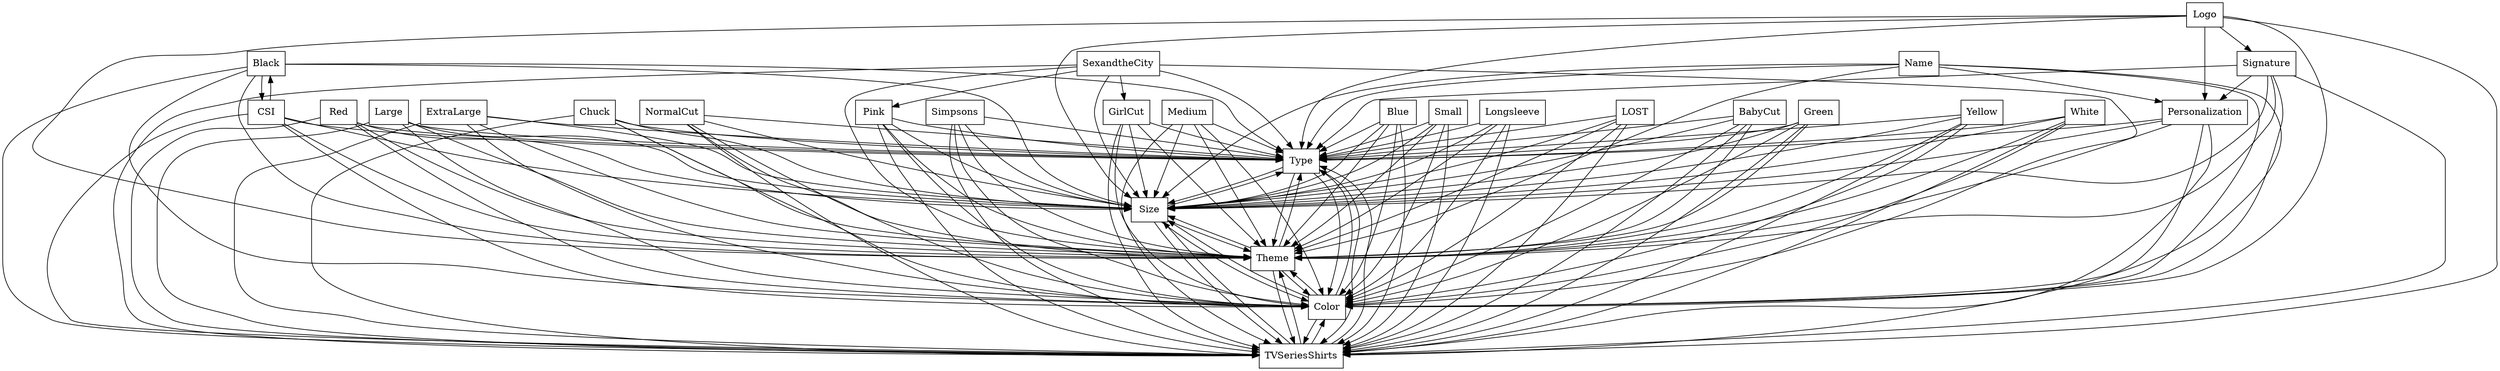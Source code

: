 digraph{
graph [rankdir=TB];
node [shape=box];
edge [arrowhead=normal];
0[label="Black",]
1[label="Logo",]
2[label="Type",]
3[label="BabyCut",]
4[label="Simpsons",]
5[label="Signature",]
6[label="Longsleeve",]
7[label="Blue",]
8[label="NormalCut",]
9[label="Pink",]
10[label="ExtraLarge",]
11[label="CSI",]
12[label="Size",]
13[label="TVSeriesShirts",]
14[label="Medium",]
15[label="Red",]
16[label="Chuck",]
17[label="Large",]
18[label="Yellow",]
19[label="GirlCut",]
20[label="Color",]
21[label="Name",]
22[label="White",]
23[label="Personalization",]
24[label="Theme",]
25[label="Green",]
26[label="LOST",]
27[label="SexandtheCity",]
28[label="Small",]
0->2[label="",]
0->11[label="",]
0->12[label="",]
0->13[label="",]
0->20[label="",]
0->24[label="",]
1->2[label="",]
1->5[label="",]
1->12[label="",]
1->13[label="",]
1->20[label="",]
1->23[label="",]
1->24[label="",]
2->12[label="",]
2->13[label="",]
2->20[label="",]
2->24[label="",]
3->2[label="",]
3->12[label="",]
3->13[label="",]
3->20[label="",]
3->24[label="",]
4->2[label="",]
4->12[label="",]
4->13[label="",]
4->20[label="",]
4->24[label="",]
5->2[label="",]
5->12[label="",]
5->13[label="",]
5->20[label="",]
5->23[label="",]
5->24[label="",]
6->2[label="",]
6->12[label="",]
6->13[label="",]
6->20[label="",]
6->24[label="",]
7->2[label="",]
7->12[label="",]
7->13[label="",]
7->20[label="",]
7->24[label="",]
8->2[label="",]
8->12[label="",]
8->13[label="",]
8->20[label="",]
8->24[label="",]
9->2[label="",]
9->12[label="",]
9->13[label="",]
9->20[label="",]
9->24[label="",]
10->2[label="",]
10->12[label="",]
10->13[label="",]
10->20[label="",]
10->24[label="",]
11->0[label="",]
11->2[label="",]
11->12[label="",]
11->13[label="",]
11->20[label="",]
11->24[label="",]
12->2[label="",]
12->13[label="",]
12->20[label="",]
12->24[label="",]
13->2[label="",]
13->12[label="",]
13->20[label="",]
13->24[label="",]
14->2[label="",]
14->12[label="",]
14->13[label="",]
14->20[label="",]
14->24[label="",]
15->2[label="",]
15->12[label="",]
15->13[label="",]
15->20[label="",]
15->24[label="",]
16->2[label="",]
16->12[label="",]
16->13[label="",]
16->20[label="",]
16->24[label="",]
17->2[label="",]
17->12[label="",]
17->13[label="",]
17->20[label="",]
17->24[label="",]
18->2[label="",]
18->12[label="",]
18->13[label="",]
18->20[label="",]
18->24[label="",]
19->2[label="",]
19->12[label="",]
19->13[label="",]
19->20[label="",]
19->24[label="",]
20->2[label="",]
20->12[label="",]
20->13[label="",]
20->24[label="",]
21->2[label="",]
21->12[label="",]
21->13[label="",]
21->20[label="",]
21->23[label="",]
21->24[label="",]
22->2[label="",]
22->12[label="",]
22->13[label="",]
22->20[label="",]
22->24[label="",]
23->2[label="",]
23->12[label="",]
23->13[label="",]
23->20[label="",]
23->24[label="",]
24->2[label="",]
24->12[label="",]
24->13[label="",]
24->20[label="",]
25->2[label="",]
25->12[label="",]
25->13[label="",]
25->20[label="",]
25->24[label="",]
26->2[label="",]
26->12[label="",]
26->13[label="",]
26->20[label="",]
26->24[label="",]
27->2[label="",]
27->9[label="",]
27->12[label="",]
27->13[label="",]
27->19[label="",]
27->20[label="",]
27->24[label="",]
28->2[label="",]
28->12[label="",]
28->13[label="",]
28->20[label="",]
28->24[label="",]
}
